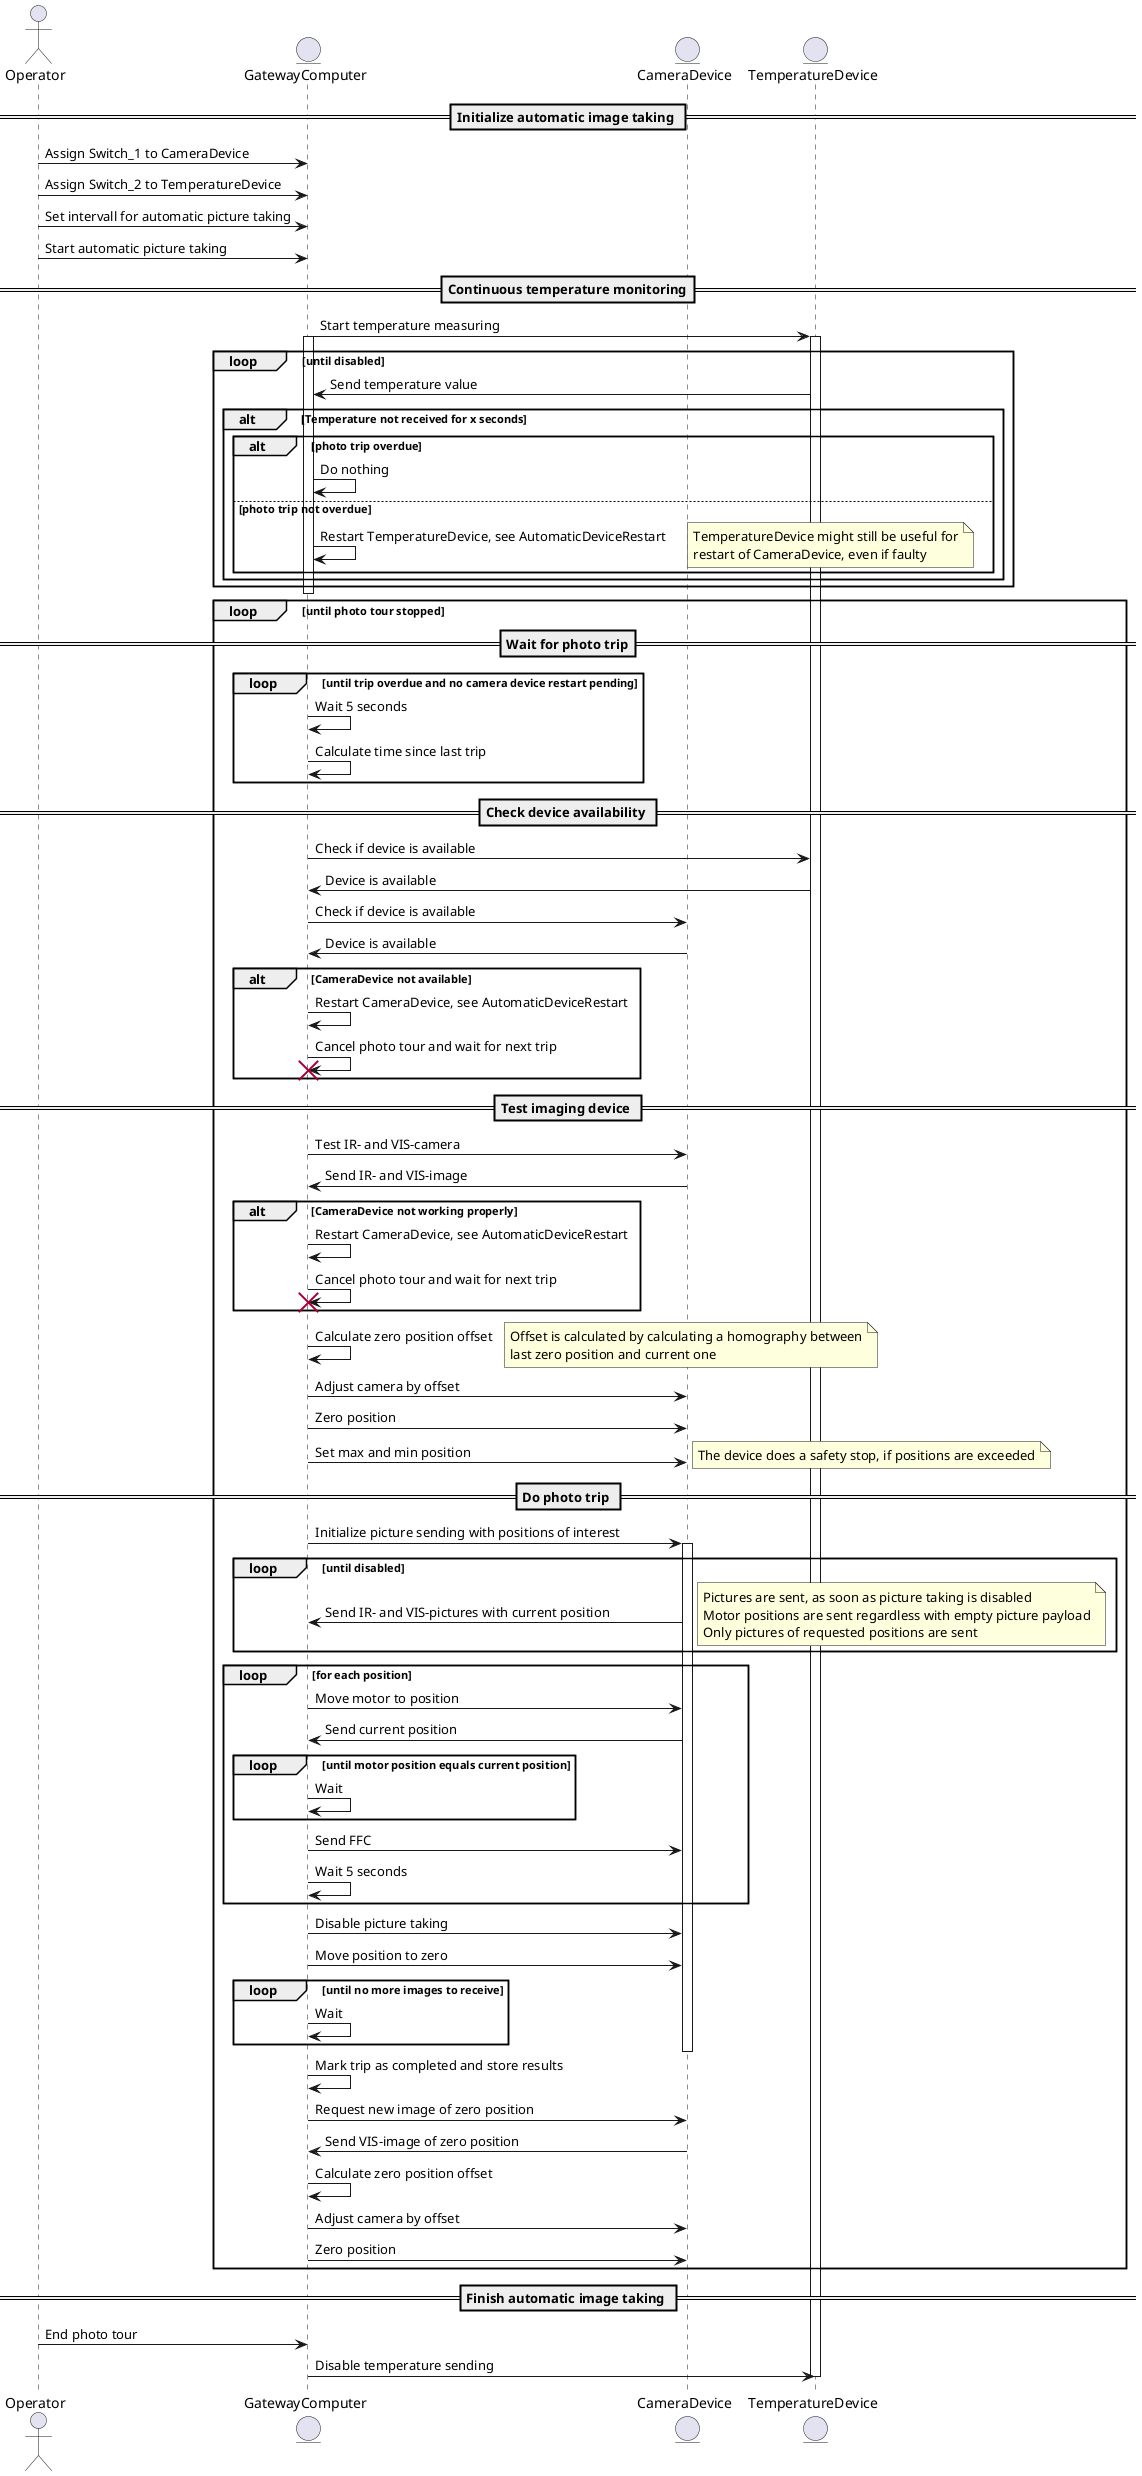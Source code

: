 @startuml Automatic Photo Tour

actor Operator as op
entity GatewayComputer as gc
entity CameraDevice as cd
entity TemperatureDevice  as td
== Initialize automatic image taking ==
op -> gc: Assign Switch_1 to CameraDevice
op -> gc: Assign Switch_2 to TemperatureDevice
op -> gc: Set intervall for automatic picture taking
op -> gc: Start automatic picture taking
== Continuous temperature monitoring==
gc -> td: Start temperature measuring
activate td
activate gc
loop until disabled
  td -> gc: Send temperature value
  alt Temperature not received for x seconds
    alt photo trip overdue
      gc -> gc: Do nothing
    else photo trip not overdue
      gc -> gc: Restart TemperatureDevice, see AutomaticDeviceRestart
      note right: TemperatureDevice might still be useful for\nrestart of CameraDevice, even if faulty
    end
  end
end
deactivate gc
loop until photo tour stopped
    == Wait for photo trip==
    loop until trip overdue and no camera device restart pending
        gc -> gc: Wait 5 seconds
        gc -> gc: Calculate time since last trip
    end
    == Check device availability ==
    gc -> td: Check if device is available
    td -> gc: Device is available
    gc -> cd: Check if device is available
    cd -> gc: Device is available
    alt CameraDevice not available
      gc -> gc: Restart CameraDevice, see AutomaticDeviceRestart
      gc -> gc !!: Cancel photo tour and wait for next trip
    end
    == Test imaging device ==
    gc -> cd: Test IR- and VIS-camera
    cd -> gc: Send IR- and VIS-image
    alt CameraDevice not working properly
      gc -> gc: Restart CameraDevice, see AutomaticDeviceRestart
      gc -> gc !!: Cancel photo tour and wait for next trip
    end
    gc -> gc: Calculate zero position offset
    note right: Offset is calculated by calculating a homography between\nlast zero position and current one
    gc -> cd: Adjust camera by offset
    gc -> cd: Zero position
    gc -> cd: Set max and min position
    note right: The device does a safety stop, if positions are exceeded
    == Do photo trip ==
    gc -> cd: Initialize picture sending with positions of interest
    activate cd
    loop until disabled
    cd -> gc: Send IR- and VIS-pictures with current position
    note right: Pictures are sent, as soon as picture taking is disabled\nMotor positions are sent regardless with empty picture payload\nOnly pictures of requested positions are sent
    end
    loop for each position
    gc -> cd: Move motor to position
    cd -> gc: Send current position
    loop until motor position equals current position
        gc -> gc: Wait
    end
    gc -> cd: Send FFC
    gc -> gc: Wait 5 seconds
    end
    gc -> cd: Disable picture taking
    gc -> cd: Move position to zero
    loop until no more images to receive
    gc -> gc: Wait
    end
    deactivate cd
    gc -> gc: Mark trip as completed and store results
    gc -> cd: Request new image of zero position
    cd -> gc: Send VIS-image of zero position
    gc -> gc: Calculate zero position offset
    gc -> cd: Adjust camera by offset
    gc -> cd: Zero position
end
== Finish automatic image taking ==
op -> gc: End photo tour
gc -> td: Disable temperature sending
deactivate td

@enduml